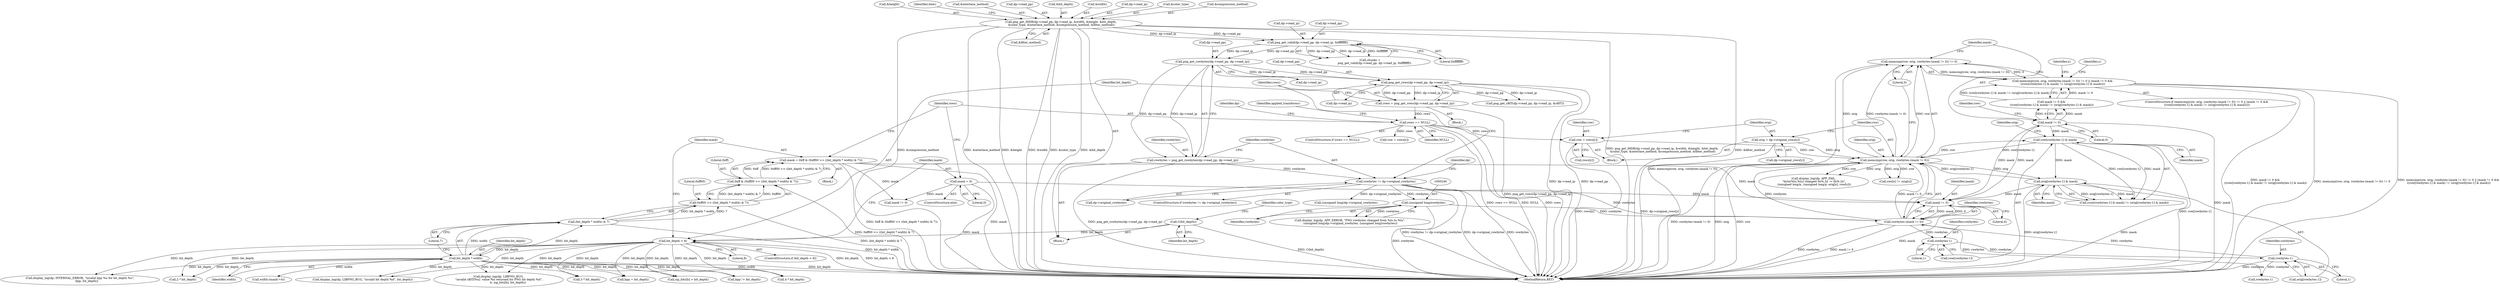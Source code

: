 digraph "0_Android_9d4853418ab2f754c2b63e091c29c5529b8b86ca_21@API" {
"1000334" [label="(Call,memcmp(row, orig, rowbytes-(mask != 0)) != 0)"];
"1000335" [label="(Call,memcmp(row, orig, rowbytes-(mask != 0)))"];
"1000349" [label="(Call,row[rowbytes-1] & mask)"];
"1000345" [label="(Call,mask != 0)"];
"1000340" [label="(Call,mask != 0)"];
"1000265" [label="(Call,mask = 0xff & (0xff00 >> ((bit_depth * width) & 7)))"];
"1000267" [label="(Call,0xff & (0xff00 >> ((bit_depth * width) & 7)))"];
"1000269" [label="(Call,0xff00 >> ((bit_depth * width) & 7))"];
"1000271" [label="(Call,(bit_depth * width) & 7)"];
"1000272" [label="(Call,bit_depth * width)"];
"1000261" [label="(Call,bit_depth < 8)"];
"1000176" [label="(Call,C(bit_depth))"];
"1000277" [label="(Call,mask = 0)"];
"1000356" [label="(Call,orig[rowbytes-1] & mask)"];
"1000319" [label="(Call,row = rows[y])"];
"1000281" [label="(Call,rows == NULL)"];
"1000250" [label="(Call,rows = png_get_rows(dp->read_pp, dp->read_ip))"];
"1000252" [label="(Call,png_get_rows(dp->read_pp, dp->read_ip))"];
"1000223" [label="(Call,png_get_rowbytes(dp->read_pp, dp->read_ip))"];
"1000197" [label="(Call,png_get_valid(dp->read_pp, dp->read_ip, 0xffffffff))"];
"1000146" [label="(Call,png_get_IHDR(dp->read_pp, dp->read_ip, &width, &height, &bit_depth,\n &color_type, &interlace_method, &compression_method, &filter_method))"];
"1000325" [label="(Call,orig = dp->original_rows[y])"];
"1000338" [label="(Call,rowbytes-(mask != 0))"];
"1000245" [label="(Call,(unsigned long)rowbytes)"];
"1000231" [label="(Call,rowbytes != dp->original_rowbytes)"];
"1000221" [label="(Call,rowbytes = png_get_rowbytes(dp->read_pp, dp->read_ip))"];
"1000359" [label="(Call,rowbytes-1)"];
"1000352" [label="(Call,rowbytes-1)"];
"1000333" [label="(Call,memcmp(row, orig, rowbytes-(mask != 0)) != 0 || (mask != 0 &&\n ((row[rowbytes-1] & mask) != (orig[rowbytes-1] & mask))))"];
"1000457" [label="(Call,2 * bit_depth)"];
"1000333" [label="(Call,memcmp(row, orig, rowbytes-(mask != 0)) != 0 || (mask != 0 &&\n ((row[rowbytes-1] & mask) != (orig[rowbytes-1] & mask))))"];
"1000195" [label="(Call,chunks =\n          png_get_valid(dp->read_pp, dp->read_ip, 0xffffffff))"];
"1000227" [label="(Call,dp->read_ip)"];
"1000316" [label="(Identifier,y)"];
"1000351" [label="(Identifier,row)"];
"1000155" [label="(Call,&height)"];
"1000169" [label="(Identifier,item)"];
"1000345" [label="(Call,mask != 0)"];
"1000320" [label="(Identifier,row)"];
"1000346" [label="(Identifier,mask)"];
"1000354" [label="(Literal,1)"];
"1000357" [label="(Call,orig[rowbytes-1])"];
"1000317" [label="(Block,)"];
"1000377" [label="(Call,row[x] != orig[x])"];
"1000240" [label="(Call,(unsigned long)dp->original_rowbytes)"];
"1000161" [label="(Call,&interlace_method)"];
"1000334" [label="(Call,memcmp(row, orig, rowbytes-(mask != 0)) != 0)"];
"1000177" [label="(Identifier,bit_depth)"];
"1000276" [label="(ControlStructure,else)"];
"1000281" [label="(Call,rows == NULL)"];
"1000272" [label="(Call,bit_depth * width)"];
"1000204" [label="(Literal,0xffffffff)"];
"1000555" [label="(Call,sig_bits[b] > bit_depth)"];
"1000248" [label="(Block,)"];
"1000385" [label="(Call,display_log(dp, APP_FAIL,\n \"byte(%lu,%lu) changed 0x%.2x -> 0x%.2x\",\n (unsigned long)x, (unsigned long)y, orig[x], row[x]))"];
"1000273" [label="(Identifier,bit_depth)"];
"1000350" [label="(Call,row[rowbytes-1])"];
"1000147" [label="(Call,dp->read_pp)"];
"1000157" [label="(Call,&bit_depth)"];
"1000251" [label="(Identifier,rows)"];
"1000371" [label="(Call,rowbytes-1)"];
"1000336" [label="(Identifier,row)"];
"1000735" [label="(Call,mask != 0)"];
"1000321" [label="(Call,rows[y])"];
"1000176" [label="(Call,C(bit_depth))"];
"1000253" [label="(Call,dp->read_pp)"];
"1000361" [label="(Literal,1)"];
"1000236" [label="(Call,display_log(dp, APP_ERROR, \"PNG rowbytes changed from %lu to %lu\",\n (unsigned long)dp->original_rowbytes, (unsigned long)rowbytes))"];
"1000789" [label="(Call,width-(mask!=0))"];
"1000367" [label="(Identifier,x)"];
"1000342" [label="(Literal,0)"];
"1000353" [label="(Identifier,rowbytes)"];
"1000560" [label="(Call,display_log(dp, LIBPNG_BUG,\n \"invalid sBIT[%u]  value %d returned for PNG bit depth %d\",\n                     b, sig_bits[b], bit_depth))"];
"1000578" [label="(Call,display_log(dp, INTERNAL_ERROR, \"invalid bpp %u for bit_depth %u\",\n               bpp, bit_depth))"];
"1000267" [label="(Call,0xff & (0xff00 >> ((bit_depth * width) & 7)))"];
"1000348" [label="(Call,(row[rowbytes-1] & mask) != (orig[rowbytes-1] & mask))"];
"1000358" [label="(Identifier,orig)"];
"1000285" [label="(Identifier,dp)"];
"1000337" [label="(Identifier,orig)"];
"1000153" [label="(Call,&width)"];
"1000250" [label="(Call,rows = png_get_rows(dp->read_pp, dp->read_ip))"];
"1000150" [label="(Call,dp->read_ip)"];
"1000326" [label="(Identifier,orig)"];
"1000352" [label="(Call,rowbytes-1)"];
"1000232" [label="(Identifier,rowbytes)"];
"1000222" [label="(Identifier,rowbytes)"];
"1000221" [label="(Call,rowbytes = png_get_rowbytes(dp->read_pp, dp->read_ip))"];
"1000165" [label="(Call,&filter_method)"];
"1000341" [label="(Identifier,mask)"];
"1000146" [label="(Call,png_get_IHDR(dp->read_pp, dp->read_ip, &width, &height, &bit_depth,\n &color_type, &interlace_method, &compression_method, &filter_method))"];
"1000359" [label="(Call,rowbytes-1)"];
"1000197" [label="(Call,png_get_valid(dp->read_pp, dp->read_ip, 0xffffffff))"];
"1000344" [label="(Call,mask != 0 &&\n ((row[rowbytes-1] & mask) != (orig[rowbytes-1] & mask)))"];
"1000339" [label="(Identifier,rowbytes)"];
"1000268" [label="(Literal,0xff)"];
"1000274" [label="(Identifier,width)"];
"1000280" [label="(ControlStructure,if (rows == NULL))"];
"1000721" [label="(Call,display_log(dp, LIBPNG_BUG, \"invalid bit depth %d\", bit_depth))"];
"1000362" [label="(Identifier,mask)"];
"1000325" [label="(Call,orig = dp->original_rows[y])"];
"1000485" [label="(Call,3 * bit_depth)"];
"1000327" [label="(Call,dp->original_rows[y])"];
"1000520" [label="(Call,4 * bit_depth)"];
"1000233" [label="(Call,dp->original_rowbytes)"];
"1000237" [label="(Identifier,dp)"];
"1000277" [label="(Call,mask = 0)"];
"1000159" [label="(Call,&color_type)"];
"1000265" [label="(Call,mask = 0xff & (0xff00 >> ((bit_depth * width) & 7)))"];
"1000252" [label="(Call,png_get_rows(dp->read_pp, dp->read_ip))"];
"1000411" [label="(Call,png_get_sBIT(dp->read_pp, dp->read_ip, &sBIT))"];
"1000262" [label="(Identifier,bit_depth)"];
"1000335" [label="(Call,memcmp(row, orig, rowbytes-(mask != 0)))"];
"1000436" [label="(Call,bpp = bit_depth)"];
"1000356" [label="(Call,orig[rowbytes-1] & mask)"];
"1000319" [label="(Call,row = rows[y])"];
"1000198" [label="(Call,dp->read_pp)"];
"1000231" [label="(Call,rowbytes != dp->original_rowbytes)"];
"1000343" [label="(Literal,0)"];
"1000230" [label="(ControlStructure,if (rowbytes != dp->original_rowbytes))"];
"1000338" [label="(Call,rowbytes-(mask != 0))"];
"1000347" [label="(Literal,0)"];
"1000349" [label="(Call,row[rowbytes-1] & mask)"];
"1000279" [label="(Literal,0)"];
"1000574" [label="(Call,bpp != bit_depth)"];
"1000769" [label="(Call,row = rows[y])"];
"1000282" [label="(Identifier,rows)"];
"1000201" [label="(Call,dp->read_ip)"];
"1000269" [label="(Call,0xff00 >> ((bit_depth * width) & 7))"];
"1000260" [label="(ControlStructure,if (bit_depth < 8))"];
"1000245" [label="(Call,(unsigned long)rowbytes)"];
"1000261" [label="(Call,bit_depth < 8)"];
"1000340" [label="(Call,mask != 0)"];
"1000275" [label="(Literal,7)"];
"1000256" [label="(Call,dp->read_ip)"];
"1000278" [label="(Identifier,mask)"];
"1000163" [label="(Call,&compression_method)"];
"1000867" [label="(MethodReturn,RET)"];
"1000179" [label="(Identifier,color_type)"];
"1000271" [label="(Call,(bit_depth * width) & 7)"];
"1000224" [label="(Call,dp->read_pp)"];
"1000360" [label="(Identifier,rowbytes)"];
"1000270" [label="(Literal,0xff00)"];
"1000355" [label="(Identifier,mask)"];
"1000264" [label="(Block,)"];
"1000292" [label="(Identifier,applied_transforms)"];
"1000332" [label="(ControlStructure,if (memcmp(row, orig, rowbytes-(mask != 0)) != 0 || (mask != 0 &&\n ((row[rowbytes-1] & mask) != (orig[rowbytes-1] & mask)))))"];
"1000247" [label="(Identifier,rowbytes)"];
"1000266" [label="(Identifier,mask)"];
"1000283" [label="(Identifier,NULL)"];
"1000263" [label="(Literal,8)"];
"1000133" [label="(Block,)"];
"1000223" [label="(Call,png_get_rowbytes(dp->read_pp, dp->read_ip))"];
"1000334" -> "1000333"  [label="AST: "];
"1000334" -> "1000343"  [label="CFG: "];
"1000335" -> "1000334"  [label="AST: "];
"1000343" -> "1000334"  [label="AST: "];
"1000346" -> "1000334"  [label="CFG: "];
"1000333" -> "1000334"  [label="CFG: "];
"1000334" -> "1000867"  [label="DDG: memcmp(row, orig, rowbytes-(mask != 0))"];
"1000334" -> "1000333"  [label="DDG: memcmp(row, orig, rowbytes-(mask != 0))"];
"1000334" -> "1000333"  [label="DDG: 0"];
"1000335" -> "1000334"  [label="DDG: row"];
"1000335" -> "1000334"  [label="DDG: orig"];
"1000335" -> "1000334"  [label="DDG: rowbytes-(mask != 0)"];
"1000335" -> "1000338"  [label="CFG: "];
"1000336" -> "1000335"  [label="AST: "];
"1000337" -> "1000335"  [label="AST: "];
"1000338" -> "1000335"  [label="AST: "];
"1000343" -> "1000335"  [label="CFG: "];
"1000335" -> "1000867"  [label="DDG: row"];
"1000335" -> "1000867"  [label="DDG: rowbytes-(mask != 0)"];
"1000335" -> "1000867"  [label="DDG: orig"];
"1000349" -> "1000335"  [label="DDG: row[rowbytes-1]"];
"1000319" -> "1000335"  [label="DDG: row"];
"1000325" -> "1000335"  [label="DDG: orig"];
"1000356" -> "1000335"  [label="DDG: orig[rowbytes-1]"];
"1000338" -> "1000335"  [label="DDG: rowbytes"];
"1000338" -> "1000335"  [label="DDG: mask != 0"];
"1000335" -> "1000349"  [label="DDG: row"];
"1000335" -> "1000356"  [label="DDG: orig"];
"1000335" -> "1000377"  [label="DDG: row"];
"1000335" -> "1000377"  [label="DDG: orig"];
"1000335" -> "1000385"  [label="DDG: orig"];
"1000335" -> "1000385"  [label="DDG: row"];
"1000349" -> "1000348"  [label="AST: "];
"1000349" -> "1000355"  [label="CFG: "];
"1000350" -> "1000349"  [label="AST: "];
"1000355" -> "1000349"  [label="AST: "];
"1000358" -> "1000349"  [label="CFG: "];
"1000349" -> "1000867"  [label="DDG: row[rowbytes-1]"];
"1000349" -> "1000348"  [label="DDG: row[rowbytes-1]"];
"1000349" -> "1000348"  [label="DDG: mask"];
"1000345" -> "1000349"  [label="DDG: mask"];
"1000349" -> "1000356"  [label="DDG: mask"];
"1000345" -> "1000344"  [label="AST: "];
"1000345" -> "1000347"  [label="CFG: "];
"1000346" -> "1000345"  [label="AST: "];
"1000347" -> "1000345"  [label="AST: "];
"1000351" -> "1000345"  [label="CFG: "];
"1000344" -> "1000345"  [label="CFG: "];
"1000345" -> "1000867"  [label="DDG: mask"];
"1000345" -> "1000340"  [label="DDG: mask"];
"1000345" -> "1000344"  [label="DDG: mask"];
"1000345" -> "1000344"  [label="DDG: 0"];
"1000340" -> "1000345"  [label="DDG: mask"];
"1000340" -> "1000338"  [label="AST: "];
"1000340" -> "1000342"  [label="CFG: "];
"1000341" -> "1000340"  [label="AST: "];
"1000342" -> "1000340"  [label="AST: "];
"1000338" -> "1000340"  [label="CFG: "];
"1000340" -> "1000867"  [label="DDG: mask"];
"1000340" -> "1000338"  [label="DDG: mask"];
"1000340" -> "1000338"  [label="DDG: 0"];
"1000265" -> "1000340"  [label="DDG: mask"];
"1000277" -> "1000340"  [label="DDG: mask"];
"1000356" -> "1000340"  [label="DDG: mask"];
"1000265" -> "1000264"  [label="AST: "];
"1000265" -> "1000267"  [label="CFG: "];
"1000266" -> "1000265"  [label="AST: "];
"1000267" -> "1000265"  [label="AST: "];
"1000282" -> "1000265"  [label="CFG: "];
"1000265" -> "1000867"  [label="DDG: 0xff & (0xff00 >> ((bit_depth * width) & 7))"];
"1000265" -> "1000867"  [label="DDG: mask"];
"1000267" -> "1000265"  [label="DDG: 0xff"];
"1000267" -> "1000265"  [label="DDG: 0xff00 >> ((bit_depth * width) & 7)"];
"1000265" -> "1000735"  [label="DDG: mask"];
"1000267" -> "1000269"  [label="CFG: "];
"1000268" -> "1000267"  [label="AST: "];
"1000269" -> "1000267"  [label="AST: "];
"1000267" -> "1000867"  [label="DDG: 0xff00 >> ((bit_depth * width) & 7)"];
"1000269" -> "1000267"  [label="DDG: 0xff00"];
"1000269" -> "1000267"  [label="DDG: (bit_depth * width) & 7"];
"1000269" -> "1000271"  [label="CFG: "];
"1000270" -> "1000269"  [label="AST: "];
"1000271" -> "1000269"  [label="AST: "];
"1000269" -> "1000867"  [label="DDG: (bit_depth * width) & 7"];
"1000271" -> "1000269"  [label="DDG: bit_depth * width"];
"1000271" -> "1000269"  [label="DDG: 7"];
"1000271" -> "1000275"  [label="CFG: "];
"1000272" -> "1000271"  [label="AST: "];
"1000275" -> "1000271"  [label="AST: "];
"1000271" -> "1000867"  [label="DDG: bit_depth * width"];
"1000272" -> "1000271"  [label="DDG: bit_depth"];
"1000272" -> "1000271"  [label="DDG: width"];
"1000272" -> "1000274"  [label="CFG: "];
"1000273" -> "1000272"  [label="AST: "];
"1000274" -> "1000272"  [label="AST: "];
"1000275" -> "1000272"  [label="CFG: "];
"1000272" -> "1000867"  [label="DDG: width"];
"1000272" -> "1000867"  [label="DDG: bit_depth"];
"1000261" -> "1000272"  [label="DDG: bit_depth"];
"1000272" -> "1000436"  [label="DDG: bit_depth"];
"1000272" -> "1000457"  [label="DDG: bit_depth"];
"1000272" -> "1000485"  [label="DDG: bit_depth"];
"1000272" -> "1000520"  [label="DDG: bit_depth"];
"1000272" -> "1000555"  [label="DDG: bit_depth"];
"1000272" -> "1000560"  [label="DDG: bit_depth"];
"1000272" -> "1000574"  [label="DDG: bit_depth"];
"1000272" -> "1000578"  [label="DDG: bit_depth"];
"1000272" -> "1000721"  [label="DDG: bit_depth"];
"1000272" -> "1000789"  [label="DDG: width"];
"1000261" -> "1000260"  [label="AST: "];
"1000261" -> "1000263"  [label="CFG: "];
"1000262" -> "1000261"  [label="AST: "];
"1000263" -> "1000261"  [label="AST: "];
"1000266" -> "1000261"  [label="CFG: "];
"1000278" -> "1000261"  [label="CFG: "];
"1000261" -> "1000867"  [label="DDG: bit_depth"];
"1000261" -> "1000867"  [label="DDG: bit_depth < 8"];
"1000176" -> "1000261"  [label="DDG: bit_depth"];
"1000261" -> "1000436"  [label="DDG: bit_depth"];
"1000261" -> "1000457"  [label="DDG: bit_depth"];
"1000261" -> "1000485"  [label="DDG: bit_depth"];
"1000261" -> "1000520"  [label="DDG: bit_depth"];
"1000261" -> "1000555"  [label="DDG: bit_depth"];
"1000261" -> "1000560"  [label="DDG: bit_depth"];
"1000261" -> "1000574"  [label="DDG: bit_depth"];
"1000261" -> "1000578"  [label="DDG: bit_depth"];
"1000261" -> "1000721"  [label="DDG: bit_depth"];
"1000176" -> "1000133"  [label="AST: "];
"1000176" -> "1000177"  [label="CFG: "];
"1000177" -> "1000176"  [label="AST: "];
"1000179" -> "1000176"  [label="CFG: "];
"1000176" -> "1000867"  [label="DDG: C(bit_depth)"];
"1000277" -> "1000276"  [label="AST: "];
"1000277" -> "1000279"  [label="CFG: "];
"1000278" -> "1000277"  [label="AST: "];
"1000279" -> "1000277"  [label="AST: "];
"1000282" -> "1000277"  [label="CFG: "];
"1000277" -> "1000867"  [label="DDG: mask"];
"1000277" -> "1000735"  [label="DDG: mask"];
"1000356" -> "1000348"  [label="AST: "];
"1000356" -> "1000362"  [label="CFG: "];
"1000357" -> "1000356"  [label="AST: "];
"1000362" -> "1000356"  [label="AST: "];
"1000348" -> "1000356"  [label="CFG: "];
"1000356" -> "1000867"  [label="DDG: orig[rowbytes-1]"];
"1000356" -> "1000867"  [label="DDG: mask"];
"1000356" -> "1000348"  [label="DDG: orig[rowbytes-1]"];
"1000356" -> "1000348"  [label="DDG: mask"];
"1000319" -> "1000317"  [label="AST: "];
"1000319" -> "1000321"  [label="CFG: "];
"1000320" -> "1000319"  [label="AST: "];
"1000321" -> "1000319"  [label="AST: "];
"1000326" -> "1000319"  [label="CFG: "];
"1000319" -> "1000867"  [label="DDG: rows[y]"];
"1000281" -> "1000319"  [label="DDG: rows"];
"1000281" -> "1000280"  [label="AST: "];
"1000281" -> "1000283"  [label="CFG: "];
"1000282" -> "1000281"  [label="AST: "];
"1000283" -> "1000281"  [label="AST: "];
"1000285" -> "1000281"  [label="CFG: "];
"1000292" -> "1000281"  [label="CFG: "];
"1000281" -> "1000867"  [label="DDG: rows"];
"1000281" -> "1000867"  [label="DDG: rows == NULL"];
"1000281" -> "1000867"  [label="DDG: NULL"];
"1000250" -> "1000281"  [label="DDG: rows"];
"1000281" -> "1000769"  [label="DDG: rows"];
"1000250" -> "1000248"  [label="AST: "];
"1000250" -> "1000252"  [label="CFG: "];
"1000251" -> "1000250"  [label="AST: "];
"1000252" -> "1000250"  [label="AST: "];
"1000262" -> "1000250"  [label="CFG: "];
"1000250" -> "1000867"  [label="DDG: png_get_rows(dp->read_pp, dp->read_ip)"];
"1000252" -> "1000250"  [label="DDG: dp->read_pp"];
"1000252" -> "1000250"  [label="DDG: dp->read_ip"];
"1000252" -> "1000256"  [label="CFG: "];
"1000253" -> "1000252"  [label="AST: "];
"1000256" -> "1000252"  [label="AST: "];
"1000252" -> "1000867"  [label="DDG: dp->read_pp"];
"1000252" -> "1000867"  [label="DDG: dp->read_ip"];
"1000223" -> "1000252"  [label="DDG: dp->read_pp"];
"1000223" -> "1000252"  [label="DDG: dp->read_ip"];
"1000252" -> "1000411"  [label="DDG: dp->read_pp"];
"1000252" -> "1000411"  [label="DDG: dp->read_ip"];
"1000223" -> "1000221"  [label="AST: "];
"1000223" -> "1000227"  [label="CFG: "];
"1000224" -> "1000223"  [label="AST: "];
"1000227" -> "1000223"  [label="AST: "];
"1000221" -> "1000223"  [label="CFG: "];
"1000223" -> "1000221"  [label="DDG: dp->read_pp"];
"1000223" -> "1000221"  [label="DDG: dp->read_ip"];
"1000197" -> "1000223"  [label="DDG: dp->read_pp"];
"1000197" -> "1000223"  [label="DDG: dp->read_ip"];
"1000197" -> "1000195"  [label="AST: "];
"1000197" -> "1000204"  [label="CFG: "];
"1000198" -> "1000197"  [label="AST: "];
"1000201" -> "1000197"  [label="AST: "];
"1000204" -> "1000197"  [label="AST: "];
"1000195" -> "1000197"  [label="CFG: "];
"1000197" -> "1000195"  [label="DDG: dp->read_pp"];
"1000197" -> "1000195"  [label="DDG: dp->read_ip"];
"1000197" -> "1000195"  [label="DDG: 0xffffffff"];
"1000146" -> "1000197"  [label="DDG: dp->read_pp"];
"1000146" -> "1000197"  [label="DDG: dp->read_ip"];
"1000146" -> "1000133"  [label="AST: "];
"1000146" -> "1000165"  [label="CFG: "];
"1000147" -> "1000146"  [label="AST: "];
"1000150" -> "1000146"  [label="AST: "];
"1000153" -> "1000146"  [label="AST: "];
"1000155" -> "1000146"  [label="AST: "];
"1000157" -> "1000146"  [label="AST: "];
"1000159" -> "1000146"  [label="AST: "];
"1000161" -> "1000146"  [label="AST: "];
"1000163" -> "1000146"  [label="AST: "];
"1000165" -> "1000146"  [label="AST: "];
"1000169" -> "1000146"  [label="CFG: "];
"1000146" -> "1000867"  [label="DDG: &color_type"];
"1000146" -> "1000867"  [label="DDG: &bit_depth"];
"1000146" -> "1000867"  [label="DDG: &height"];
"1000146" -> "1000867"  [label="DDG: &width"];
"1000146" -> "1000867"  [label="DDG: &compression_method"];
"1000146" -> "1000867"  [label="DDG: png_get_IHDR(dp->read_pp, dp->read_ip, &width, &height, &bit_depth,\n &color_type, &interlace_method, &compression_method, &filter_method)"];
"1000146" -> "1000867"  [label="DDG: &interlace_method"];
"1000146" -> "1000867"  [label="DDG: &filter_method"];
"1000325" -> "1000317"  [label="AST: "];
"1000325" -> "1000327"  [label="CFG: "];
"1000326" -> "1000325"  [label="AST: "];
"1000327" -> "1000325"  [label="AST: "];
"1000336" -> "1000325"  [label="CFG: "];
"1000325" -> "1000867"  [label="DDG: dp->original_rows[y]"];
"1000339" -> "1000338"  [label="AST: "];
"1000338" -> "1000867"  [label="DDG: rowbytes"];
"1000338" -> "1000867"  [label="DDG: mask != 0"];
"1000245" -> "1000338"  [label="DDG: rowbytes"];
"1000359" -> "1000338"  [label="DDG: rowbytes"];
"1000231" -> "1000338"  [label="DDG: rowbytes"];
"1000338" -> "1000352"  [label="DDG: rowbytes"];
"1000338" -> "1000371"  [label="DDG: rowbytes"];
"1000245" -> "1000236"  [label="AST: "];
"1000245" -> "1000247"  [label="CFG: "];
"1000246" -> "1000245"  [label="AST: "];
"1000247" -> "1000245"  [label="AST: "];
"1000236" -> "1000245"  [label="CFG: "];
"1000245" -> "1000867"  [label="DDG: rowbytes"];
"1000245" -> "1000236"  [label="DDG: rowbytes"];
"1000231" -> "1000245"  [label="DDG: rowbytes"];
"1000231" -> "1000230"  [label="AST: "];
"1000231" -> "1000233"  [label="CFG: "];
"1000232" -> "1000231"  [label="AST: "];
"1000233" -> "1000231"  [label="AST: "];
"1000237" -> "1000231"  [label="CFG: "];
"1000251" -> "1000231"  [label="CFG: "];
"1000231" -> "1000867"  [label="DDG: dp->original_rowbytes"];
"1000231" -> "1000867"  [label="DDG: rowbytes != dp->original_rowbytes"];
"1000231" -> "1000867"  [label="DDG: rowbytes"];
"1000221" -> "1000231"  [label="DDG: rowbytes"];
"1000231" -> "1000240"  [label="DDG: dp->original_rowbytes"];
"1000221" -> "1000133"  [label="AST: "];
"1000222" -> "1000221"  [label="AST: "];
"1000232" -> "1000221"  [label="CFG: "];
"1000221" -> "1000867"  [label="DDG: png_get_rowbytes(dp->read_pp, dp->read_ip)"];
"1000359" -> "1000357"  [label="AST: "];
"1000359" -> "1000361"  [label="CFG: "];
"1000360" -> "1000359"  [label="AST: "];
"1000361" -> "1000359"  [label="AST: "];
"1000357" -> "1000359"  [label="CFG: "];
"1000359" -> "1000867"  [label="DDG: rowbytes"];
"1000352" -> "1000359"  [label="DDG: rowbytes"];
"1000359" -> "1000371"  [label="DDG: rowbytes"];
"1000352" -> "1000350"  [label="AST: "];
"1000352" -> "1000354"  [label="CFG: "];
"1000353" -> "1000352"  [label="AST: "];
"1000354" -> "1000352"  [label="AST: "];
"1000350" -> "1000352"  [label="CFG: "];
"1000333" -> "1000332"  [label="AST: "];
"1000333" -> "1000344"  [label="CFG: "];
"1000344" -> "1000333"  [label="AST: "];
"1000367" -> "1000333"  [label="CFG: "];
"1000316" -> "1000333"  [label="CFG: "];
"1000333" -> "1000867"  [label="DDG: memcmp(row, orig, rowbytes-(mask != 0)) != 0"];
"1000333" -> "1000867"  [label="DDG: memcmp(row, orig, rowbytes-(mask != 0)) != 0 || (mask != 0 &&\n ((row[rowbytes-1] & mask) != (orig[rowbytes-1] & mask)))"];
"1000333" -> "1000867"  [label="DDG: mask != 0 &&\n ((row[rowbytes-1] & mask) != (orig[rowbytes-1] & mask))"];
"1000344" -> "1000333"  [label="DDG: mask != 0"];
"1000344" -> "1000333"  [label="DDG: (row[rowbytes-1] & mask) != (orig[rowbytes-1] & mask)"];
}
